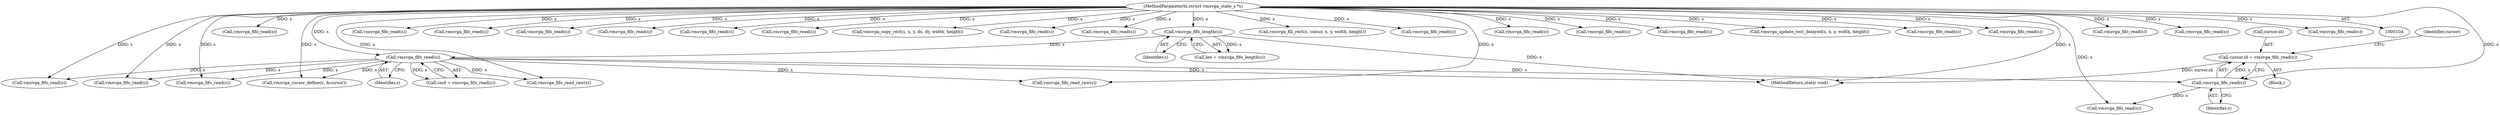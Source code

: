 digraph "0_qemu_167d97a3def77ee2dbf6e908b0ecbfe2103977db@API" {
"1000289" [label="(Call,cursor.id = vmsvga_fifo_read(s))"];
"1000293" [label="(Call,vmsvga_fifo_read(s))"];
"1000145" [label="(Call,vmsvga_fifo_read(s))"];
"1000125" [label="(Call,vmsvga_fifo_length(s))"];
"1000105" [label="(MethodParameterIn,struct vmsvga_state_s *s)"];
"1000173" [label="(Call,vmsvga_fifo_read(s))"];
"1000294" [label="(Identifier,s)"];
"1000143" [label="(Call,cmd = vmsvga_fifo_read(s))"];
"1000299" [label="(Call,vmsvga_fifo_read(s))"];
"1000161" [label="(Call,vmsvga_fifo_read(s))"];
"1000194" [label="(Call,vmsvga_fifo_read(s))"];
"1000289" [label="(Call,cursor.id = vmsvga_fifo_read(s))"];
"1000321" [label="(Call,vmsvga_fifo_read(s))"];
"1000329" [label="(Call,vmsvga_fifo_read(s))"];
"1000313" [label="(Call,vmsvga_fifo_read(s))"];
"1000252" [label="(Call,vmsvga_fifo_read(s))"];
"1000123" [label="(Call,len = vmsvga_fifo_length(s))"];
"1000210" [label="(Call,vmsvga_fifo_read(s))"];
"1000525" [label="(Call,vmsvga_fifo_read(s))"];
"1000264" [label="(Call,vmsvga_copy_rect(s, x, y, dx, dy, width, height))"];
"1000125" [label="(Call,vmsvga_fifo_length(s))"];
"1000198" [label="(Call,vmsvga_fifo_read(s))"];
"1000105" [label="(MethodParameterIn,struct vmsvga_state_s *s)"];
"1000256" [label="(Call,vmsvga_fifo_read(s))"];
"1000240" [label="(Call,vmsvga_fifo_read(s))"];
"1000145" [label="(Call,vmsvga_fifo_read(s))"];
"1000214" [label="(Call,vmsvga_fill_rect(s, colour, x, y, width, height))"];
"1000126" [label="(Identifier,s)"];
"1000248" [label="(Call,vmsvga_fifo_read(s))"];
"1000428" [label="(Call,vmsvga_cursor_define(s, &cursor))"];
"1000244" [label="(Call,vmsvga_fifo_read(s))"];
"1000146" [label="(Identifier,s)"];
"1000290" [label="(Call,cursor.id)"];
"1000260" [label="(Call,vmsvga_fifo_read(s))"];
"1000323" [label="(Call,vmsvga_fifo_read(s))"];
"1000175" [label="(Call,vmsvga_update_rect_delayed(s, x, y, width, height))"];
"1000206" [label="(Call,vmsvga_fifo_read(s))"];
"1000297" [label="(Identifier,cursor)"];
"1000293" [label="(Call,vmsvga_fifo_read(s))"];
"1000305" [label="(Call,vmsvga_fifo_read(s))"];
"1000549" [label="(MethodReturn,static void)"];
"1000426" [label="(Call,vmsvga_fifo_read_raw(s))"];
"1000147" [label="(Block,)"];
"1000202" [label="(Call,vmsvga_fifo_read(s))"];
"1000169" [label="(Call,vmsvga_fifo_read(s))"];
"1000403" [label="(Call,vmsvga_fifo_read_raw(s))"];
"1000165" [label="(Call,vmsvga_fifo_read(s))"];
"1000289" -> "1000147"  [label="AST: "];
"1000289" -> "1000293"  [label="CFG: "];
"1000290" -> "1000289"  [label="AST: "];
"1000293" -> "1000289"  [label="AST: "];
"1000297" -> "1000289"  [label="CFG: "];
"1000289" -> "1000549"  [label="DDG: cursor.id"];
"1000293" -> "1000289"  [label="DDG: s"];
"1000293" -> "1000294"  [label="CFG: "];
"1000294" -> "1000293"  [label="AST: "];
"1000145" -> "1000293"  [label="DDG: s"];
"1000105" -> "1000293"  [label="DDG: s"];
"1000293" -> "1000299"  [label="DDG: s"];
"1000145" -> "1000143"  [label="AST: "];
"1000145" -> "1000146"  [label="CFG: "];
"1000146" -> "1000145"  [label="AST: "];
"1000143" -> "1000145"  [label="CFG: "];
"1000145" -> "1000549"  [label="DDG: s"];
"1000145" -> "1000143"  [label="DDG: s"];
"1000125" -> "1000145"  [label="DDG: s"];
"1000105" -> "1000145"  [label="DDG: s"];
"1000145" -> "1000161"  [label="DDG: s"];
"1000145" -> "1000194"  [label="DDG: s"];
"1000145" -> "1000240"  [label="DDG: s"];
"1000145" -> "1000403"  [label="DDG: s"];
"1000145" -> "1000426"  [label="DDG: s"];
"1000145" -> "1000428"  [label="DDG: s"];
"1000125" -> "1000123"  [label="AST: "];
"1000125" -> "1000126"  [label="CFG: "];
"1000126" -> "1000125"  [label="AST: "];
"1000123" -> "1000125"  [label="CFG: "];
"1000125" -> "1000549"  [label="DDG: s"];
"1000125" -> "1000123"  [label="DDG: s"];
"1000105" -> "1000125"  [label="DDG: s"];
"1000105" -> "1000104"  [label="AST: "];
"1000105" -> "1000549"  [label="DDG: s"];
"1000105" -> "1000161"  [label="DDG: s"];
"1000105" -> "1000165"  [label="DDG: s"];
"1000105" -> "1000169"  [label="DDG: s"];
"1000105" -> "1000173"  [label="DDG: s"];
"1000105" -> "1000175"  [label="DDG: s"];
"1000105" -> "1000194"  [label="DDG: s"];
"1000105" -> "1000198"  [label="DDG: s"];
"1000105" -> "1000202"  [label="DDG: s"];
"1000105" -> "1000206"  [label="DDG: s"];
"1000105" -> "1000210"  [label="DDG: s"];
"1000105" -> "1000214"  [label="DDG: s"];
"1000105" -> "1000240"  [label="DDG: s"];
"1000105" -> "1000244"  [label="DDG: s"];
"1000105" -> "1000248"  [label="DDG: s"];
"1000105" -> "1000252"  [label="DDG: s"];
"1000105" -> "1000256"  [label="DDG: s"];
"1000105" -> "1000260"  [label="DDG: s"];
"1000105" -> "1000264"  [label="DDG: s"];
"1000105" -> "1000299"  [label="DDG: s"];
"1000105" -> "1000305"  [label="DDG: s"];
"1000105" -> "1000313"  [label="DDG: s"];
"1000105" -> "1000321"  [label="DDG: s"];
"1000105" -> "1000323"  [label="DDG: s"];
"1000105" -> "1000329"  [label="DDG: s"];
"1000105" -> "1000403"  [label="DDG: s"];
"1000105" -> "1000426"  [label="DDG: s"];
"1000105" -> "1000428"  [label="DDG: s"];
"1000105" -> "1000525"  [label="DDG: s"];
}
